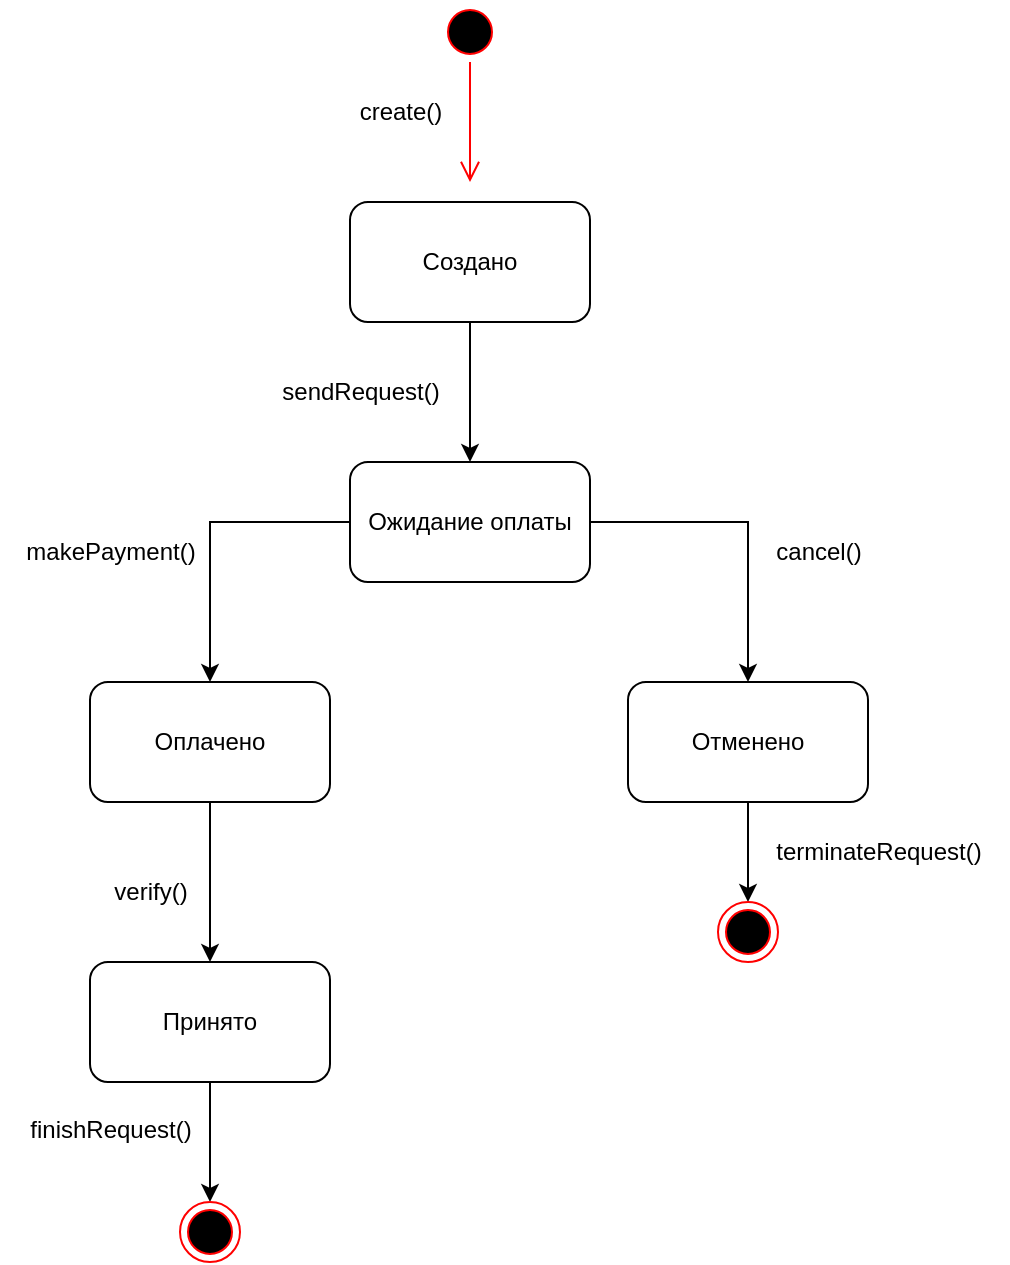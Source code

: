<mxfile version="25.0.0">
  <diagram name="Страница — 1" id="_5Ttng5jZSXxkfVq3wSa">
    <mxGraphModel dx="1615" dy="811" grid="1" gridSize="10" guides="1" tooltips="1" connect="1" arrows="1" fold="1" page="1" pageScale="1" pageWidth="827" pageHeight="1169" math="0" shadow="0">
      <root>
        <mxCell id="0" />
        <mxCell id="1" parent="0" />
        <mxCell id="6y4FmE7P2vE9VgmpyNL5-1" value="" style="ellipse;html=1;shape=startState;fillColor=#000000;strokeColor=#ff0000;" vertex="1" parent="1">
          <mxGeometry x="320" y="20" width="30" height="30" as="geometry" />
        </mxCell>
        <mxCell id="6y4FmE7P2vE9VgmpyNL5-2" value="" style="edgeStyle=orthogonalEdgeStyle;html=1;verticalAlign=bottom;endArrow=open;endSize=8;strokeColor=#ff0000;rounded=0;" edge="1" source="6y4FmE7P2vE9VgmpyNL5-1" parent="1">
          <mxGeometry relative="1" as="geometry">
            <mxPoint x="335" y="110" as="targetPoint" />
          </mxGeometry>
        </mxCell>
        <mxCell id="6y4FmE7P2vE9VgmpyNL5-9" value="" style="edgeStyle=orthogonalEdgeStyle;rounded=0;orthogonalLoop=1;jettySize=auto;html=1;" edge="1" parent="1" source="6y4FmE7P2vE9VgmpyNL5-3" target="6y4FmE7P2vE9VgmpyNL5-4">
          <mxGeometry relative="1" as="geometry" />
        </mxCell>
        <mxCell id="6y4FmE7P2vE9VgmpyNL5-3" value="Создано" style="rounded=1;whiteSpace=wrap;html=1;" vertex="1" parent="1">
          <mxGeometry x="275" y="120" width="120" height="60" as="geometry" />
        </mxCell>
        <mxCell id="6y4FmE7P2vE9VgmpyNL5-10" style="edgeStyle=orthogonalEdgeStyle;rounded=0;orthogonalLoop=1;jettySize=auto;html=1;entryX=0.5;entryY=0;entryDx=0;entryDy=0;" edge="1" parent="1" source="6y4FmE7P2vE9VgmpyNL5-4" target="6y4FmE7P2vE9VgmpyNL5-5">
          <mxGeometry relative="1" as="geometry" />
        </mxCell>
        <mxCell id="6y4FmE7P2vE9VgmpyNL5-11" style="edgeStyle=orthogonalEdgeStyle;rounded=0;orthogonalLoop=1;jettySize=auto;html=1;exitX=1;exitY=0.5;exitDx=0;exitDy=0;entryX=0.5;entryY=0;entryDx=0;entryDy=0;" edge="1" parent="1" source="6y4FmE7P2vE9VgmpyNL5-4" target="6y4FmE7P2vE9VgmpyNL5-6">
          <mxGeometry relative="1" as="geometry" />
        </mxCell>
        <mxCell id="6y4FmE7P2vE9VgmpyNL5-4" value="Ожидание оплаты" style="rounded=1;whiteSpace=wrap;html=1;" vertex="1" parent="1">
          <mxGeometry x="275" y="250" width="120" height="60" as="geometry" />
        </mxCell>
        <mxCell id="6y4FmE7P2vE9VgmpyNL5-12" style="edgeStyle=orthogonalEdgeStyle;rounded=0;orthogonalLoop=1;jettySize=auto;html=1;exitX=0.5;exitY=1;exitDx=0;exitDy=0;entryX=0.5;entryY=0;entryDx=0;entryDy=0;" edge="1" parent="1" source="6y4FmE7P2vE9VgmpyNL5-5" target="6y4FmE7P2vE9VgmpyNL5-7">
          <mxGeometry relative="1" as="geometry" />
        </mxCell>
        <mxCell id="6y4FmE7P2vE9VgmpyNL5-5" value="Оплачено" style="rounded=1;whiteSpace=wrap;html=1;" vertex="1" parent="1">
          <mxGeometry x="145" y="360" width="120" height="60" as="geometry" />
        </mxCell>
        <mxCell id="6y4FmE7P2vE9VgmpyNL5-23" style="edgeStyle=orthogonalEdgeStyle;rounded=0;orthogonalLoop=1;jettySize=auto;html=1;exitX=0.5;exitY=1;exitDx=0;exitDy=0;entryX=0.5;entryY=0;entryDx=0;entryDy=0;" edge="1" parent="1" source="6y4FmE7P2vE9VgmpyNL5-6" target="6y4FmE7P2vE9VgmpyNL5-21">
          <mxGeometry relative="1" as="geometry" />
        </mxCell>
        <mxCell id="6y4FmE7P2vE9VgmpyNL5-6" value="Отменено" style="rounded=1;whiteSpace=wrap;html=1;" vertex="1" parent="1">
          <mxGeometry x="414" y="360" width="120" height="60" as="geometry" />
        </mxCell>
        <mxCell id="6y4FmE7P2vE9VgmpyNL5-13" style="edgeStyle=orthogonalEdgeStyle;rounded=0;orthogonalLoop=1;jettySize=auto;html=1;entryX=0.5;entryY=0;entryDx=0;entryDy=0;" edge="1" parent="1" source="6y4FmE7P2vE9VgmpyNL5-7" target="6y4FmE7P2vE9VgmpyNL5-8">
          <mxGeometry relative="1" as="geometry" />
        </mxCell>
        <mxCell id="6y4FmE7P2vE9VgmpyNL5-7" value="Принято" style="rounded=1;whiteSpace=wrap;html=1;" vertex="1" parent="1">
          <mxGeometry x="145" y="500" width="120" height="60" as="geometry" />
        </mxCell>
        <mxCell id="6y4FmE7P2vE9VgmpyNL5-8" value="" style="ellipse;html=1;shape=endState;fillColor=#000000;strokeColor=#ff0000;" vertex="1" parent="1">
          <mxGeometry x="190" y="620" width="30" height="30" as="geometry" />
        </mxCell>
        <mxCell id="6y4FmE7P2vE9VgmpyNL5-14" value="create()" style="text;html=1;align=center;verticalAlign=middle;resizable=0;points=[];autosize=1;strokeColor=none;fillColor=none;" vertex="1" parent="1">
          <mxGeometry x="270" y="60" width="60" height="30" as="geometry" />
        </mxCell>
        <mxCell id="6y4FmE7P2vE9VgmpyNL5-15" value="sendRequest()" style="text;html=1;align=center;verticalAlign=middle;resizable=0;points=[];autosize=1;strokeColor=none;fillColor=none;" vertex="1" parent="1">
          <mxGeometry x="230" y="200" width="100" height="30" as="geometry" />
        </mxCell>
        <mxCell id="6y4FmE7P2vE9VgmpyNL5-16" value="makePayment()" style="text;html=1;align=center;verticalAlign=middle;resizable=0;points=[];autosize=1;strokeColor=none;fillColor=none;" vertex="1" parent="1">
          <mxGeometry x="100" y="280" width="110" height="30" as="geometry" />
        </mxCell>
        <mxCell id="6y4FmE7P2vE9VgmpyNL5-17" value="cancel()" style="text;html=1;align=center;verticalAlign=middle;resizable=0;points=[];autosize=1;strokeColor=none;fillColor=none;" vertex="1" parent="1">
          <mxGeometry x="474" y="280" width="70" height="30" as="geometry" />
        </mxCell>
        <mxCell id="6y4FmE7P2vE9VgmpyNL5-18" value="verify()" style="text;html=1;align=center;verticalAlign=middle;resizable=0;points=[];autosize=1;strokeColor=none;fillColor=none;" vertex="1" parent="1">
          <mxGeometry x="145" y="450" width="60" height="30" as="geometry" />
        </mxCell>
        <mxCell id="6y4FmE7P2vE9VgmpyNL5-19" value="finishRequest()" style="text;html=1;align=center;verticalAlign=middle;resizable=0;points=[];autosize=1;strokeColor=none;fillColor=none;" vertex="1" parent="1">
          <mxGeometry x="105" y="569" width="100" height="30" as="geometry" />
        </mxCell>
        <mxCell id="6y4FmE7P2vE9VgmpyNL5-20" value="terminateRequest()" style="text;html=1;align=center;verticalAlign=middle;resizable=0;points=[];autosize=1;strokeColor=none;fillColor=none;" vertex="1" parent="1">
          <mxGeometry x="474" y="430" width="130" height="30" as="geometry" />
        </mxCell>
        <mxCell id="6y4FmE7P2vE9VgmpyNL5-21" value="" style="ellipse;html=1;shape=endState;fillColor=#000000;strokeColor=#ff0000;" vertex="1" parent="1">
          <mxGeometry x="459" y="470" width="30" height="30" as="geometry" />
        </mxCell>
      </root>
    </mxGraphModel>
  </diagram>
</mxfile>

